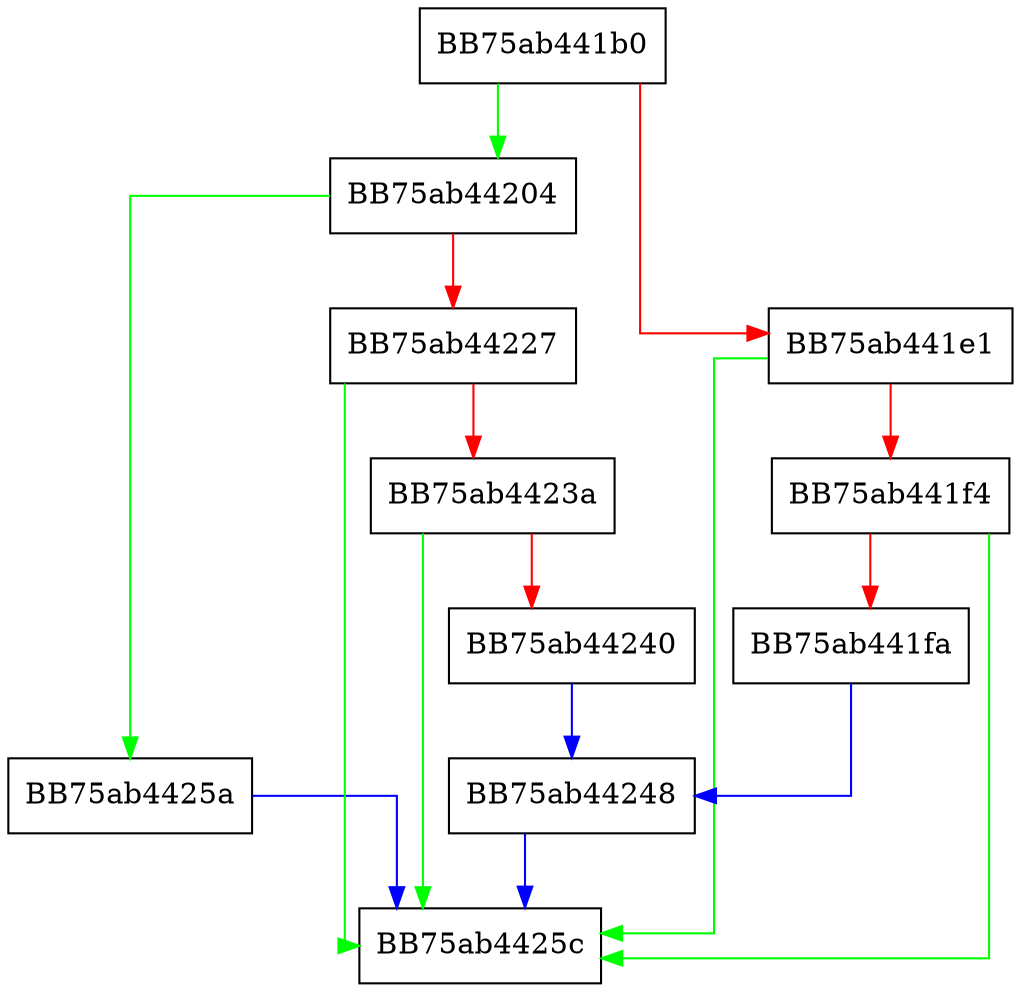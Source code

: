 digraph StoreFileToSampleSubmissionFileStash {
  node [shape="box"];
  graph [splines=ortho];
  BB75ab441b0 -> BB75ab44204 [color="green"];
  BB75ab441b0 -> BB75ab441e1 [color="red"];
  BB75ab441e1 -> BB75ab4425c [color="green"];
  BB75ab441e1 -> BB75ab441f4 [color="red"];
  BB75ab441f4 -> BB75ab4425c [color="green"];
  BB75ab441f4 -> BB75ab441fa [color="red"];
  BB75ab441fa -> BB75ab44248 [color="blue"];
  BB75ab44204 -> BB75ab4425a [color="green"];
  BB75ab44204 -> BB75ab44227 [color="red"];
  BB75ab44227 -> BB75ab4425c [color="green"];
  BB75ab44227 -> BB75ab4423a [color="red"];
  BB75ab4423a -> BB75ab4425c [color="green"];
  BB75ab4423a -> BB75ab44240 [color="red"];
  BB75ab44240 -> BB75ab44248 [color="blue"];
  BB75ab44248 -> BB75ab4425c [color="blue"];
  BB75ab4425a -> BB75ab4425c [color="blue"];
}
